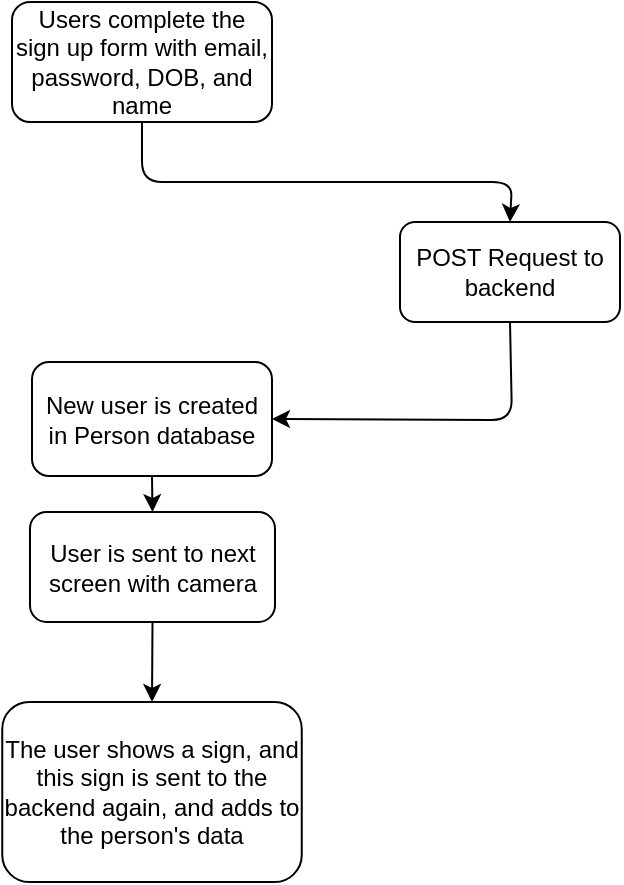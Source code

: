 <mxfile>
    <diagram id="A0JcD-uU0Kaz9th9-ZIw" name="Page-1">
        <mxGraphModel dx="959" dy="546" grid="1" gridSize="10" guides="1" tooltips="1" connect="1" arrows="1" fold="1" page="1" pageScale="1" pageWidth="850" pageHeight="1100" math="0" shadow="0">
            <root>
                <mxCell id="0"/>
                <mxCell id="1" parent="0"/>
                <mxCell id="2" style="edgeStyle=none;html=1;entryX=0.5;entryY=0;entryDx=0;entryDy=0;" edge="1" parent="1" source="3" target="4">
                    <mxGeometry relative="1" as="geometry">
                        <mxPoint x="600" y="150" as="targetPoint"/>
                        <Array as="points">
                            <mxPoint x="415" y="110"/>
                            <mxPoint x="600" y="110"/>
                        </Array>
                    </mxGeometry>
                </mxCell>
                <mxCell id="3" value="Users complete the sign up form with email, password, DOB, and name" style="rounded=1;whiteSpace=wrap;html=1;" vertex="1" parent="1">
                    <mxGeometry x="350" y="20" width="130" height="60" as="geometry"/>
                </mxCell>
                <mxCell id="4" value="POST Request to backend" style="rounded=1;whiteSpace=wrap;html=1;" vertex="1" parent="1">
                    <mxGeometry x="544" y="130" width="110" height="50" as="geometry"/>
                </mxCell>
                <mxCell id="5" style="edgeStyle=none;html=1;exitX=0.5;exitY=1;exitDx=0;exitDy=0;entryX=1;entryY=0.5;entryDx=0;entryDy=0;" edge="1" parent="1" source="4" target="6">
                    <mxGeometry relative="1" as="geometry">
                        <mxPoint x="480" y="250" as="targetPoint"/>
                        <mxPoint x="360" y="220" as="sourcePoint"/>
                        <Array as="points">
                            <mxPoint x="600" y="229"/>
                        </Array>
                    </mxGeometry>
                </mxCell>
                <mxCell id="6" value="New user is created in Person database" style="rounded=1;whiteSpace=wrap;html=1;" vertex="1" parent="1">
                    <mxGeometry x="360" y="200" width="120" height="57" as="geometry"/>
                </mxCell>
                <mxCell id="7" value="" style="endArrow=classic;html=1;exitX=0.5;exitY=1;exitDx=0;exitDy=0;entryX=0.5;entryY=0;entryDx=0;entryDy=0;" edge="1" parent="1" source="6" target="8">
                    <mxGeometry width="50" height="50" relative="1" as="geometry">
                        <mxPoint x="440" y="430" as="sourcePoint"/>
                        <mxPoint x="420" y="290" as="targetPoint"/>
                    </mxGeometry>
                </mxCell>
                <mxCell id="8" value="User is sent to next screen with camera" style="rounded=1;whiteSpace=wrap;html=1;" vertex="1" parent="1">
                    <mxGeometry x="359" y="275" width="122.5" height="55" as="geometry"/>
                </mxCell>
                <mxCell id="11" style="edgeStyle=none;html=1;exitX=0.5;exitY=1;exitDx=0;exitDy=0;entryX=0.5;entryY=0;entryDx=0;entryDy=0;" edge="1" parent="1" source="8" target="12">
                    <mxGeometry relative="1" as="geometry">
                        <mxPoint x="560" y="376" as="targetPoint"/>
                        <mxPoint x="420.25" y="330" as="sourcePoint"/>
                        <Array as="points"/>
                    </mxGeometry>
                </mxCell>
                <mxCell id="12" value="The user shows a sign, and this sign is sent to the backend again, and adds to the person's data" style="rounded=1;whiteSpace=wrap;html=1;" vertex="1" parent="1">
                    <mxGeometry x="345.13" y="370" width="149.75" height="90" as="geometry"/>
                </mxCell>
            </root>
        </mxGraphModel>
    </diagram>
</mxfile>